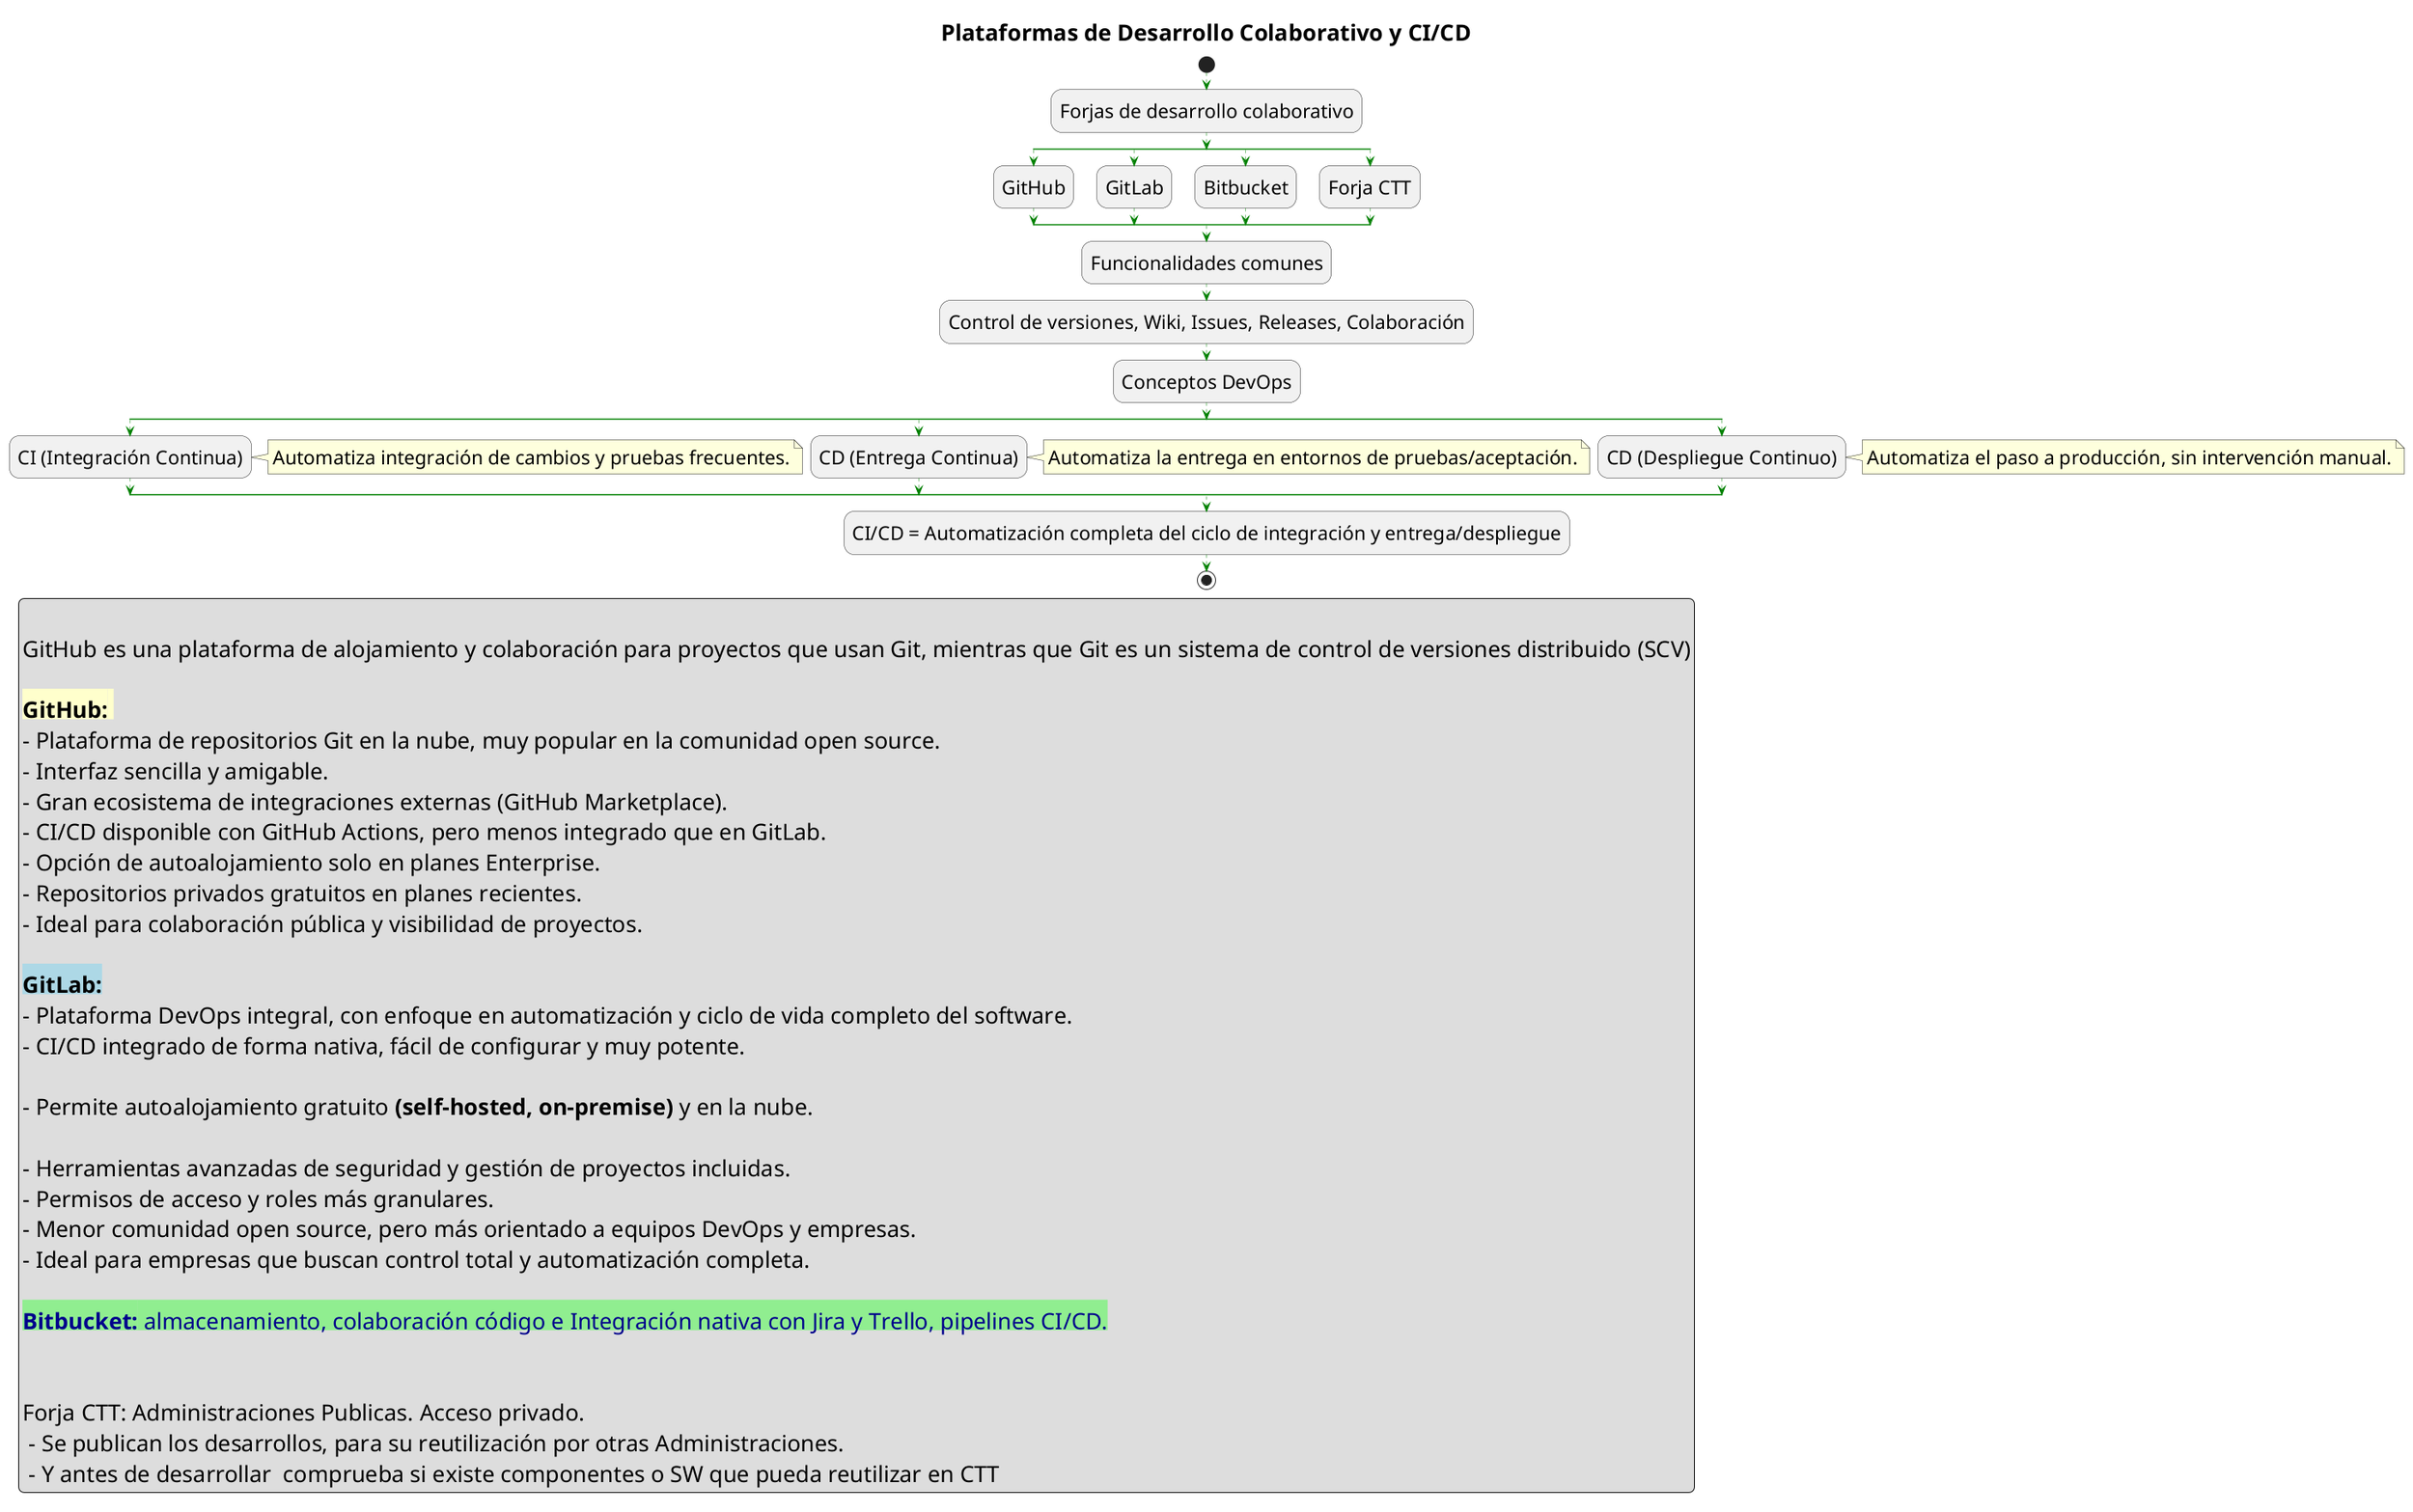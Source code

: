 @startuml scale=2.5
skinparam defaultFontName "Arial"
skinparam defaultFontSize 23

<style>
	legend {
		FontSize 27
		FontName Arial
		FontColor black
	}
    arrow {
        LineStyle 4
        LineThickness 0.5
        LineColor green
	}
</style>

title <size:27>Plataformas de Desarrollo Colaborativo y CI/CD

start

:Forjas de desarrollo colaborativo;
split
  :GitHub;
split again
  :GitLab;
split again
  :Bitbucket;
split again
  :Forja CTT;
end split

:Funcionalidades comunes;
:Control de versiones, Wiki, Issues, Releases, Colaboración;

:Conceptos DevOps;
split
  :CI (Integración Continua);
  note right
    Automatiza integración de cambios y pruebas frecuentes.
  end note
split again
  :CD (Entrega Continua);
  note right
    Automatiza la entrega en entornos de pruebas/aceptación.
  end note
split again
  :CD (Despliegue Continuo);
  note right
    Automatiza el paso a producción, sin intervención manual.
  end note
end split

:CI/CD = Automatización completa del ciclo de integración y entrega/despliegue;

stop

legend left

GitHub es una plataforma de alojamiento y colaboración para proyectos que usan Git, mientras que Git es un sistema de control de versiones distribuido (SCV)

<back:BUSINESS><color black><size:27>**GitHub:** 
- Plataforma de repositorios Git en la nube, muy popular en la comunidad open source.
- Interfaz sencilla y amigable.
- Gran ecosistema de integraciones externas (GitHub Marketplace).
- CI/CD disponible con GitHub Actions, pero menos integrado que en GitLab.
- Opción de autoalojamiento solo en planes Enterprise.
- Repositorios privados gratuitos en planes recientes.
- Ideal para colaboración pública y visibilidad de proyectos.

<back:LightBlue><color black><size:27>**GitLab:**
- Plataforma DevOps integral, con enfoque en automatización y ciclo de vida completo del software.
- CI/CD integrado de forma nativa, fácil de configurar y muy potente.

- Permite autoalojamiento gratuito **(self-hosted, on-premise)** y en la nube.

- Herramientas avanzadas de seguridad y gestión de proyectos incluidas.
- Permisos de acceso y roles más granulares.
- Menor comunidad open source, pero más orientado a equipos DevOps y empresas.
- Ideal para empresas que buscan control total y automatización completa.

<back:lightgreen><color darkblue><size:27>**Bitbucket:** almacenamiento, colaboración código e Integración nativa con Jira y Trello, pipelines CI/CD.


Forja CTT: Administraciones Publicas. Acceso privado.
 - Se publican los desarrollos, para su reutilización por otras Administraciones.
 - Y antes de desarrollar  comprueba si existe componentes o SW que pueda reutilizar en CTT
endlegend
@enduml
